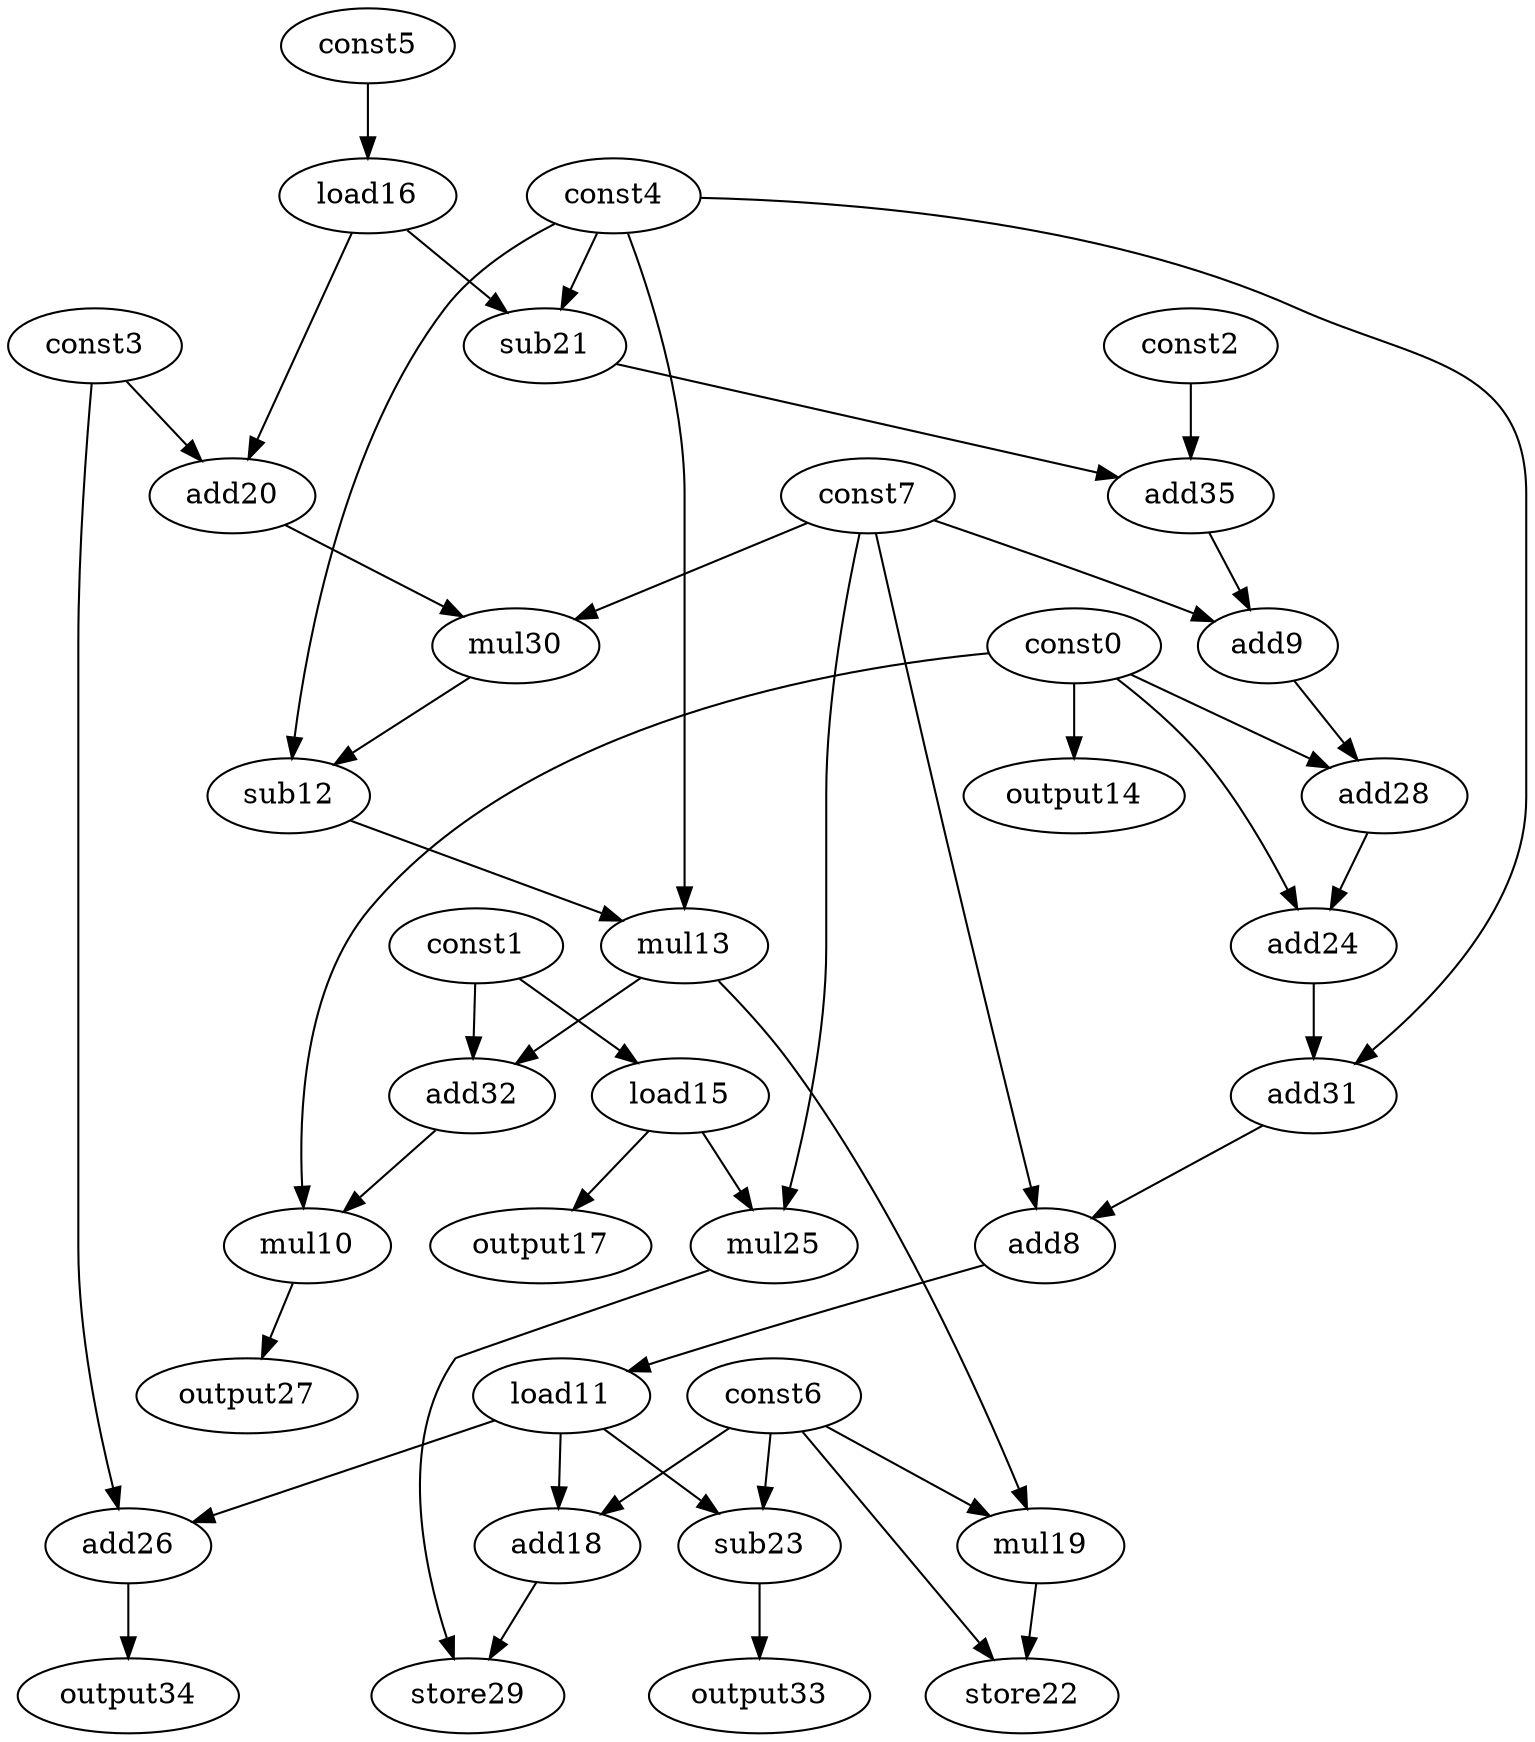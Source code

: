 digraph G { 
const0[opcode=const]; 
const1[opcode=const]; 
const2[opcode=const]; 
const3[opcode=const]; 
const4[opcode=const]; 
const5[opcode=const]; 
const6[opcode=const]; 
const7[opcode=const]; 
add8[opcode=add]; 
add9[opcode=add]; 
mul10[opcode=mul]; 
load11[opcode=load]; 
sub12[opcode=sub]; 
mul13[opcode=mul]; 
output14[opcode=output]; 
load15[opcode=load]; 
load16[opcode=load]; 
output17[opcode=output]; 
add18[opcode=add]; 
mul19[opcode=mul]; 
add20[opcode=add]; 
sub21[opcode=sub]; 
store22[opcode=store]; 
sub23[opcode=sub]; 
add24[opcode=add]; 
mul25[opcode=mul]; 
add26[opcode=add]; 
output27[opcode=output]; 
add28[opcode=add]; 
store29[opcode=store]; 
mul30[opcode=mul]; 
add31[opcode=add]; 
add32[opcode=add]; 
output33[opcode=output]; 
output34[opcode=output]; 
add35[opcode=add]; 
const0->output14[operand=0];
const1->load15[operand=0];
const5->load16[operand=0];
load15->output17[operand=0];
load16->add20[operand=0];
const3->add20[operand=1];
load16->sub21[operand=0];
const4->sub21[operand=1];
const7->mul25[operand=0];
load15->mul25[operand=1];
add20->mul30[operand=0];
const7->mul30[operand=1];
const2->add35[operand=0];
sub21->add35[operand=1];
add35->add9[operand=0];
const7->add9[operand=1];
const4->sub12[operand=0];
mul30->sub12[operand=1];
sub12->mul13[operand=0];
const4->mul13[operand=1];
const0->add28[operand=0];
add9->add28[operand=1];
mul13->mul19[operand=0];
const6->mul19[operand=1];
const0->add24[operand=0];
add28->add24[operand=1];
const1->add32[operand=0];
mul13->add32[operand=1];
const0->mul10[operand=0];
add32->mul10[operand=1];
mul19->store22[operand=0];
const6->store22[operand=1];
add24->add31[operand=0];
const4->add31[operand=1];
add31->add8[operand=0];
const7->add8[operand=1];
mul10->output27[operand=0];
add8->load11[operand=0];
load11->add18[operand=0];
const6->add18[operand=1];
load11->sub23[operand=0];
const6->sub23[operand=1];
const3->add26[operand=0];
load11->add26[operand=1];
mul25->store29[operand=0];
add18->store29[operand=1];
sub23->output33[operand=0];
add26->output34[operand=0];
}
